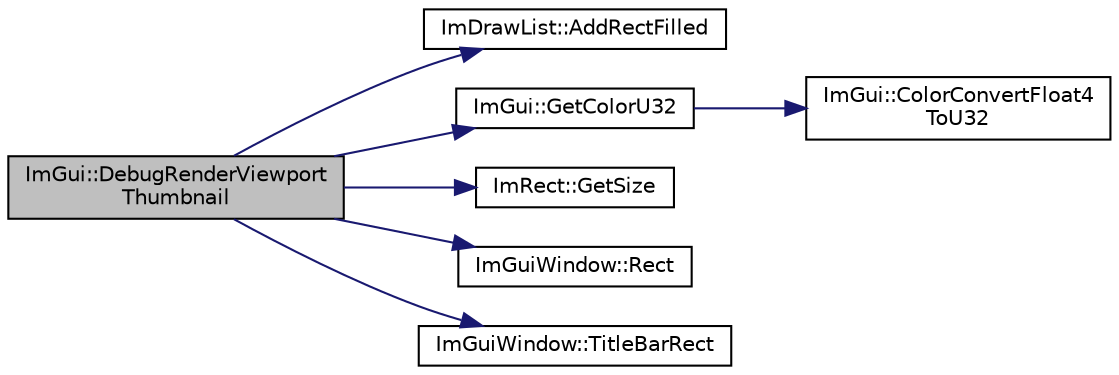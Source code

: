 digraph "ImGui::DebugRenderViewportThumbnail"
{
 // LATEX_PDF_SIZE
  edge [fontname="Helvetica",fontsize="10",labelfontname="Helvetica",labelfontsize="10"];
  node [fontname="Helvetica",fontsize="10",shape=record];
  rankdir="LR";
  Node1 [label="ImGui::DebugRenderViewport\lThumbnail",height=0.2,width=0.4,color="black", fillcolor="grey75", style="filled", fontcolor="black",tooltip=" "];
  Node1 -> Node2 [color="midnightblue",fontsize="10",style="solid",fontname="Helvetica"];
  Node2 [label="ImDrawList::AddRectFilled",height=0.2,width=0.4,color="black", fillcolor="white", style="filled",URL="$struct_im_draw_list.html#a6b16ab764160b0251d2e7b3bd08c1ffc",tooltip=" "];
  Node1 -> Node3 [color="midnightblue",fontsize="10",style="solid",fontname="Helvetica"];
  Node3 [label="ImGui::GetColorU32",height=0.2,width=0.4,color="black", fillcolor="white", style="filled",URL="$namespace_im_gui.html#a0de2d9bd347d9866511eb8d014e62556",tooltip=" "];
  Node3 -> Node4 [color="midnightblue",fontsize="10",style="solid",fontname="Helvetica"];
  Node4 [label="ImGui::ColorConvertFloat4\lToU32",height=0.2,width=0.4,color="black", fillcolor="white", style="filled",URL="$namespace_im_gui.html#abe2691de0b1a71c774ab24cc91564a94",tooltip=" "];
  Node1 -> Node5 [color="midnightblue",fontsize="10",style="solid",fontname="Helvetica"];
  Node5 [label="ImRect::GetSize",height=0.2,width=0.4,color="black", fillcolor="white", style="filled",URL="$struct_im_rect.html#ae459d9c50003058cfb34519a571aaf33",tooltip=" "];
  Node1 -> Node6 [color="midnightblue",fontsize="10",style="solid",fontname="Helvetica"];
  Node6 [label="ImGuiWindow::Rect",height=0.2,width=0.4,color="black", fillcolor="white", style="filled",URL="$struct_im_gui_window.html#a147da28bf5d167cbe0a363c4a578dea1",tooltip=" "];
  Node1 -> Node7 [color="midnightblue",fontsize="10",style="solid",fontname="Helvetica"];
  Node7 [label="ImGuiWindow::TitleBarRect",height=0.2,width=0.4,color="black", fillcolor="white", style="filled",URL="$struct_im_gui_window.html#a06884e1bc80e460e51e1626b5b976196",tooltip=" "];
}
